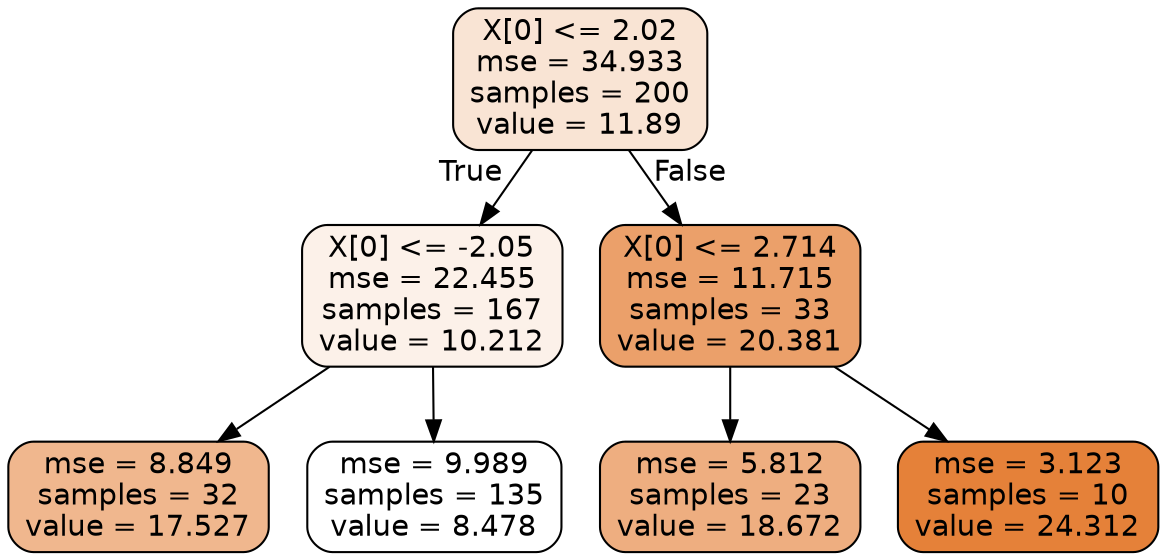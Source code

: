 digraph Tree {
node [shape=box, style="filled, rounded", color="black", fontname=helvetica] ;
edge [fontname=helvetica] ;
0 [label="X[0] <= 2.02\nmse = 34.933\nsamples = 200\nvalue = 11.89", fillcolor="#f9e4d4"] ;
1 [label="X[0] <= -2.05\nmse = 22.455\nsamples = 167\nvalue = 10.212", fillcolor="#fcf1e9"] ;
0 -> 1 [labeldistance=2.5, labelangle=45, headlabel="True"] ;
2 [label="mse = 8.849\nsamples = 32\nvalue = 17.527", fillcolor="#f0b78e"] ;
1 -> 2 ;
3 [label="mse = 9.989\nsamples = 135\nvalue = 8.478", fillcolor="#ffffff"] ;
1 -> 3 ;
4 [label="X[0] <= 2.714\nmse = 11.715\nsamples = 33\nvalue = 20.381", fillcolor="#eba06a"] ;
0 -> 4 [labeldistance=2.5, labelangle=-45, headlabel="False"] ;
5 [label="mse = 5.812\nsamples = 23\nvalue = 18.672", fillcolor="#eeae80"] ;
4 -> 5 ;
6 [label="mse = 3.123\nsamples = 10\nvalue = 24.312", fillcolor="#e58139"] ;
4 -> 6 ;
}